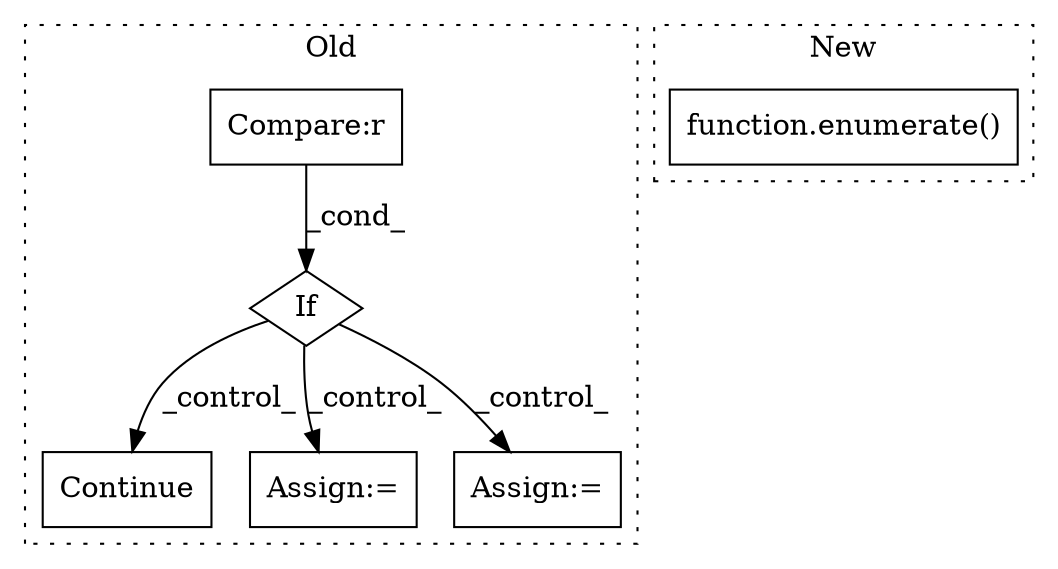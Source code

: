 digraph G {
subgraph cluster0 {
1 [label="Continue" a="43" s="2644" l="8" shape="box"];
3 [label="If" a="96" s="2585" l="3" shape="diamond"];
4 [label="Assign:=" a="68" s="3139" l="3" shape="box"];
5 [label="Compare:r" a="40" s="2588" l="30" shape="box"];
6 [label="Assign:=" a="68" s="2947" l="3" shape="box"];
label = "Old";
style="dotted";
}
subgraph cluster1 {
2 [label="function.enumerate()" a="75" s="5674,5688" l="10,1" shape="box"];
label = "New";
style="dotted";
}
3 -> 4 [label="_control_"];
3 -> 1 [label="_control_"];
3 -> 6 [label="_control_"];
5 -> 3 [label="_cond_"];
}